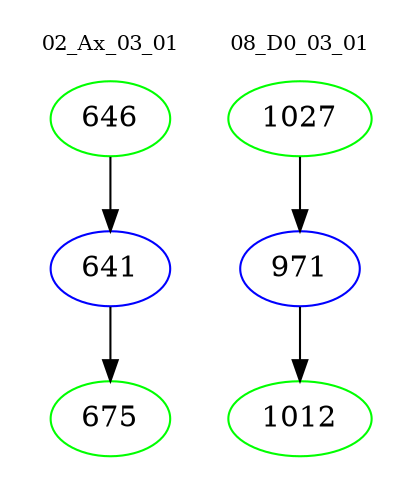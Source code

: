 digraph{
subgraph cluster_0 {
color = white
label = "02_Ax_03_01";
fontsize=10;
T0_646 [label="646", color="green"]
T0_646 -> T0_641 [color="black"]
T0_641 [label="641", color="blue"]
T0_641 -> T0_675 [color="black"]
T0_675 [label="675", color="green"]
}
subgraph cluster_1 {
color = white
label = "08_D0_03_01";
fontsize=10;
T1_1027 [label="1027", color="green"]
T1_1027 -> T1_971 [color="black"]
T1_971 [label="971", color="blue"]
T1_971 -> T1_1012 [color="black"]
T1_1012 [label="1012", color="green"]
}
}
